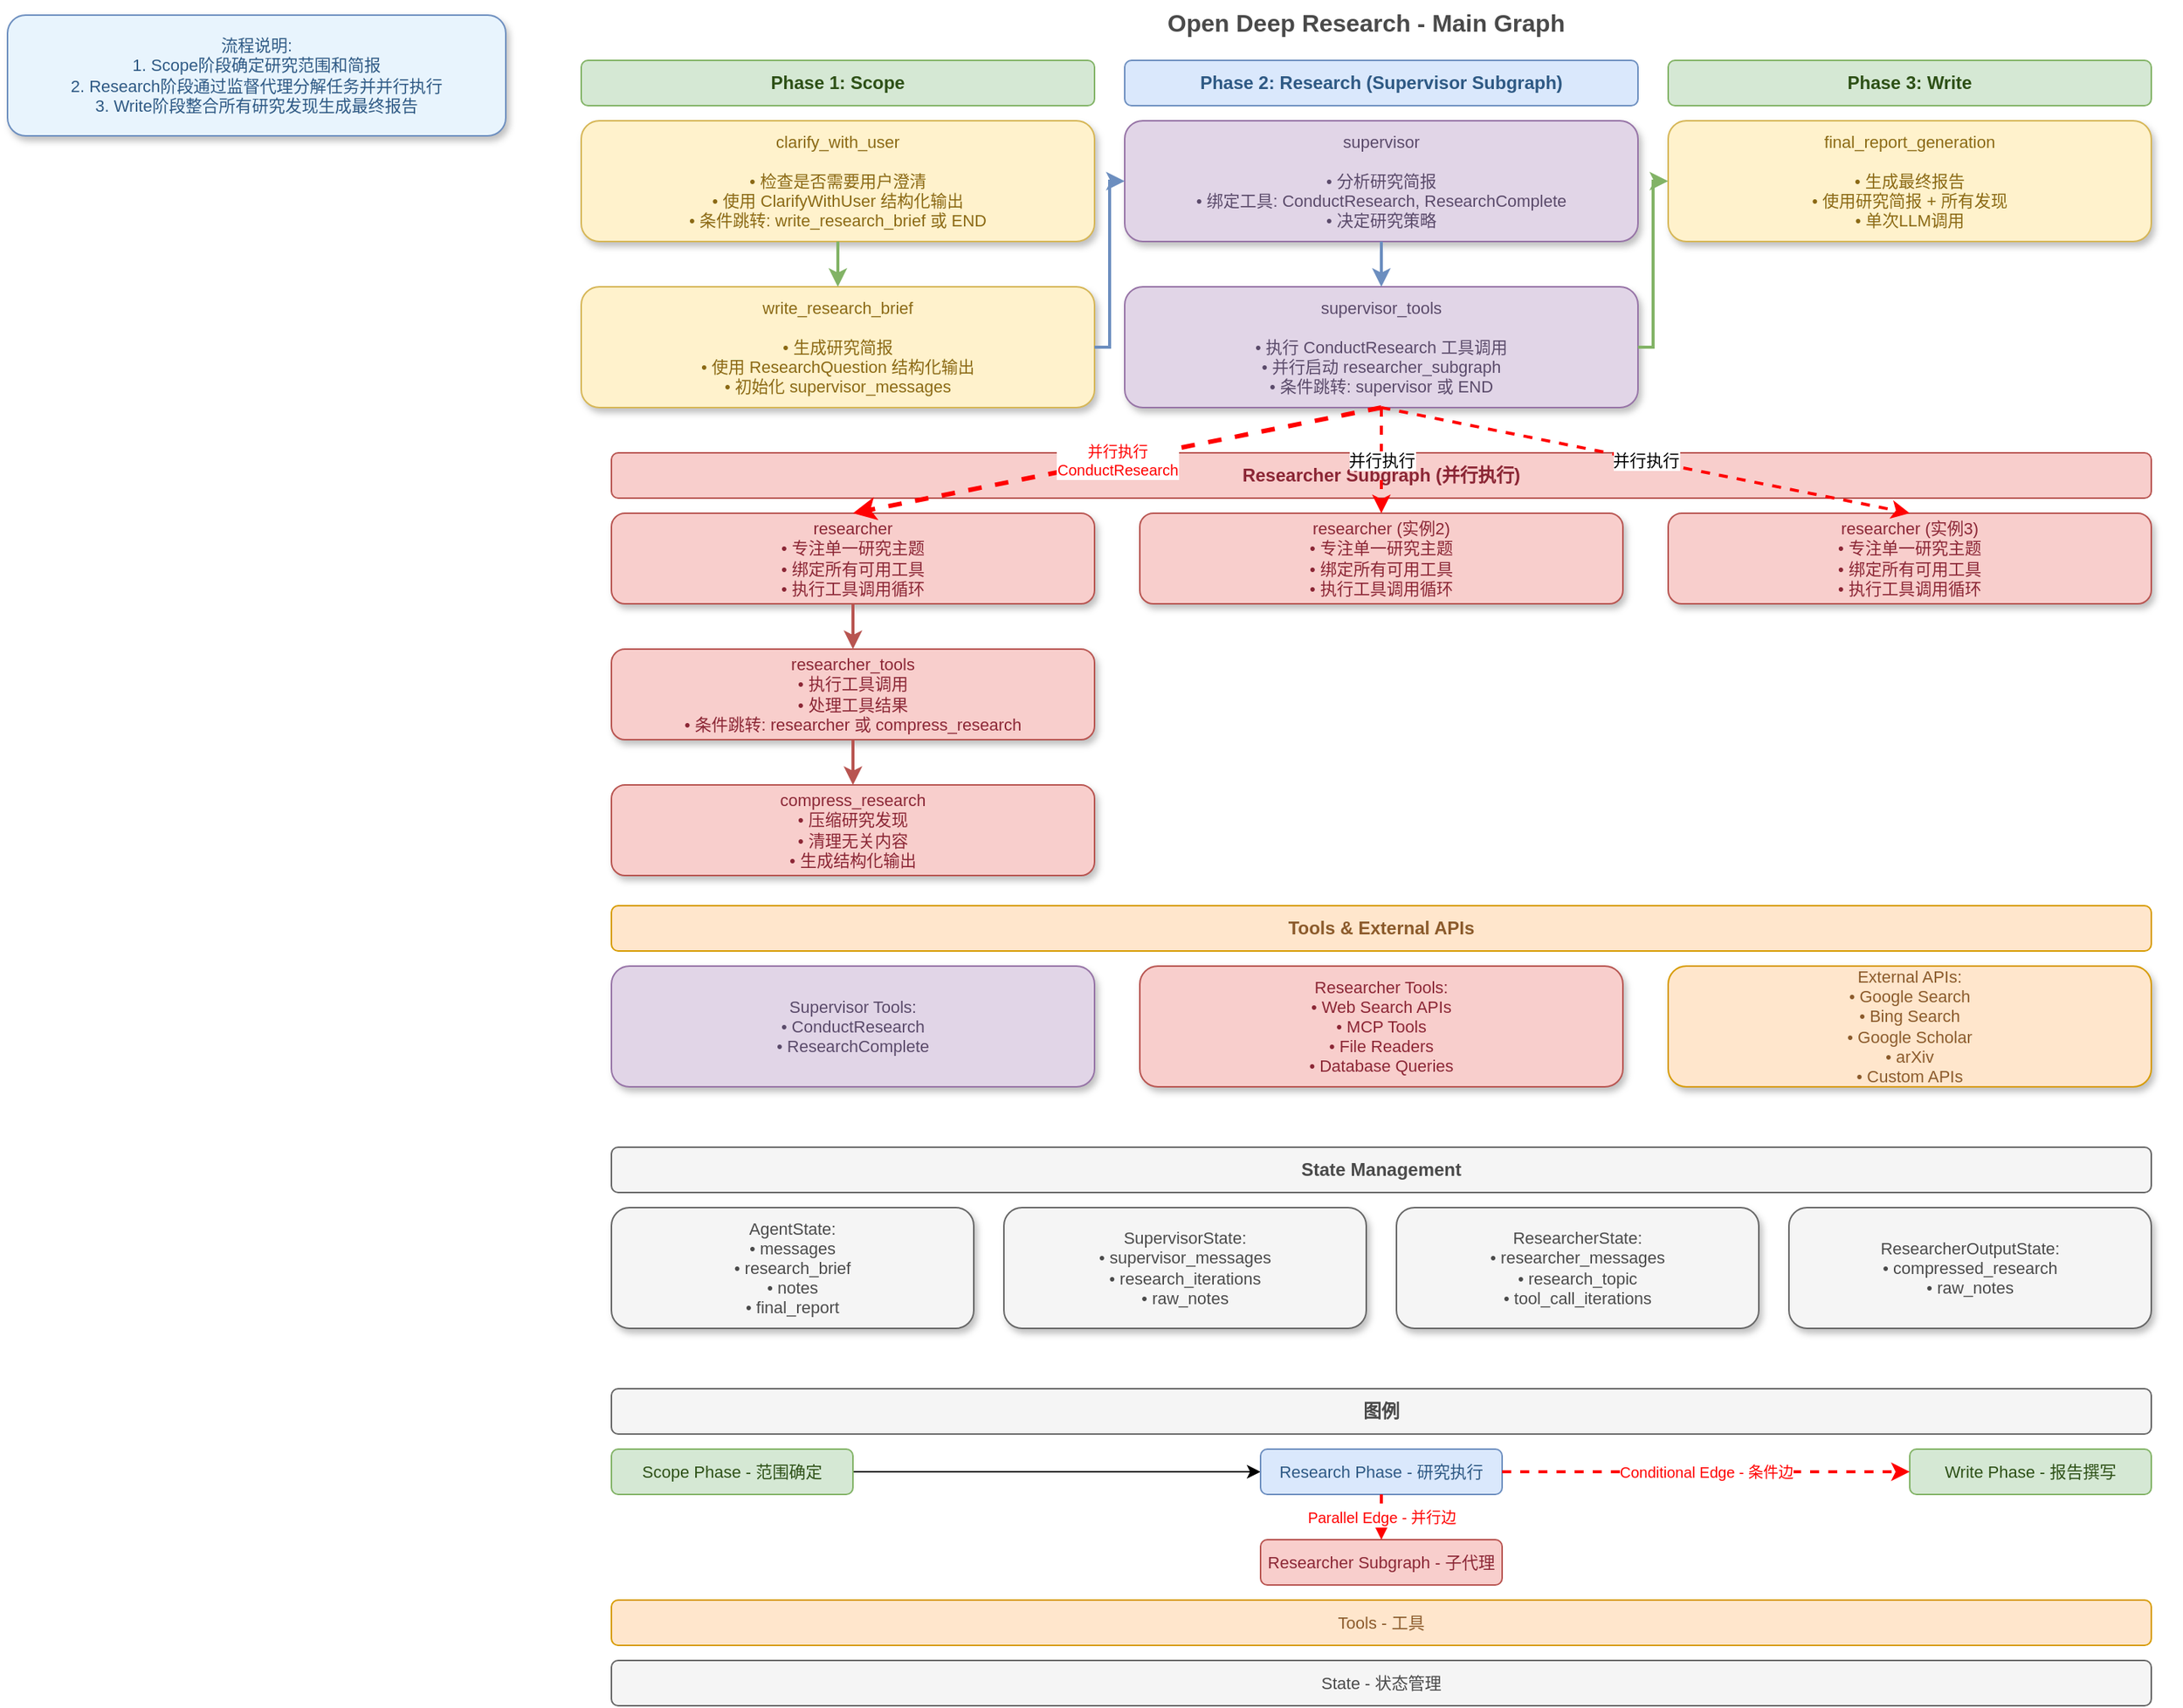 <mxfile>
    <diagram name="Open Deep Research Architecture" id="open-deep-research">
        <mxGraphModel dx="2272" dy="633" grid="1" gridSize="10" guides="1" tooltips="1" connect="1" arrows="1" fold="1" page="1" pageScale="1" pageWidth="1169" pageHeight="827" math="0" shadow="0">
            <root>
                <mxCell id="0"/>
                <mxCell id="1" parent="0"/>
                <mxCell id="title" value="Open Deep Research - Main Graph" style="text;html=1;strokeColor=none;fillColor=none;align=center;verticalAlign=middle;whiteSpace=wrap;rounded=0;fontSize=16;fontStyle=1;fontColor=#4a4a4a;" parent="1" vertex="1">
                    <mxGeometry x="40" y="20" width="1080" height="30" as="geometry"/>
                </mxCell>
                <mxCell id="scope-title" value="Phase 1: Scope" style="text;html=1;strokeColor=#82b366;fillColor=#d5e8d4;align=center;verticalAlign=middle;whiteSpace=wrap;rounded=1;fontSize=12;fontStyle=1;fontColor=#2d5016;" parent="1" vertex="1">
                    <mxGeometry x="60" y="60" width="340" height="30" as="geometry"/>
                </mxCell>
                <mxCell id="clarify-with-user" value="clarify_with_user&#10;&#10;• 检查是否需要用户澄清&#10;• 使用 ClarifyWithUser 结构化输出&#10;• 条件跳转: write_research_brief 或 END" style="rounded=1;whiteSpace=wrap;html=1;fillColor=#fff2cc;strokeColor=#d6b656;fontSize=11;fontColor=#8b6914;shadow=1;" parent="1" vertex="1">
                    <mxGeometry x="60" y="100" width="340" height="80" as="geometry"/>
                </mxCell>
                <mxCell id="write-research-brief" value="write_research_brief&#10;&#10;• 生成研究简报&#10;• 使用 ResearchQuestion 结构化输出&#10;• 初始化 supervisor_messages" style="rounded=1;whiteSpace=wrap;html=1;fillColor=#fff2cc;strokeColor=#d6b656;fontSize=11;fontColor=#8b6914;shadow=1;" parent="1" vertex="1">
                    <mxGeometry x="60" y="210" width="340" height="80" as="geometry"/>
                </mxCell>
                <mxCell id="research-title" value="Phase 2: Research (Supervisor Subgraph)" style="text;html=1;strokeColor=#6c8ebf;fillColor=#dae8fc;align=center;verticalAlign=middle;whiteSpace=wrap;rounded=1;fontSize=12;fontStyle=1;fontColor=#2e5984;" parent="1" vertex="1">
                    <mxGeometry x="420" y="60" width="340" height="30" as="geometry"/>
                </mxCell>
                <mxCell id="supervisor" value="supervisor&#10;&#10;• 分析研究简报&#10;• 绑定工具: ConductResearch, ResearchComplete&#10;• 决定研究策略" style="rounded=1;whiteSpace=wrap;html=1;fillColor=#e1d5e7;strokeColor=#9673a6;fontSize=11;fontColor=#5a4a6a;shadow=1;" parent="1" vertex="1">
                    <mxGeometry x="420" y="100" width="340" height="80" as="geometry"/>
                </mxCell>
                <mxCell id="supervisor-tools" value="supervisor_tools&#10;&#10;• 执行 ConductResearch 工具调用&#10;• 并行启动 researcher_subgraph&#10;• 条件跳转: supervisor 或 END" style="rounded=1;whiteSpace=wrap;html=1;fillColor=#e1d5e7;strokeColor=#9673a6;fontSize=11;fontColor=#5a4a6a;shadow=1;" parent="1" vertex="1">
                    <mxGeometry x="420" y="210" width="340" height="80" as="geometry"/>
                </mxCell>
                <mxCell id="write-title" value="Phase 3: Write" style="text;html=1;strokeColor=#82b366;fillColor=#d5e8d4;align=center;verticalAlign=middle;whiteSpace=wrap;rounded=1;fontSize=12;fontStyle=1;fontColor=#2d5016;" parent="1" vertex="1">
                    <mxGeometry x="780" y="60" width="320" height="30" as="geometry"/>
                </mxCell>
                <mxCell id="final-report-generation" value="final_report_generation&#10;&#10;• 生成最终报告&#10;• 使用研究简报 + 所有发现&#10;• 单次LLM调用" style="rounded=1;whiteSpace=wrap;html=1;fillColor=#fff2cc;strokeColor=#d6b656;fontSize=11;fontColor=#8b6914;shadow=1;" parent="1" vertex="1">
                    <mxGeometry x="780" y="100" width="320" height="80" as="geometry"/>
                </mxCell>
                <mxCell id="researcher-title" value="Researcher Subgraph (并行执行)" style="text;html=1;strokeColor=#b85450;fillColor=#f8cecc;align=center;verticalAlign=middle;whiteSpace=wrap;rounded=1;fontSize=12;fontStyle=1;fontColor=#8b2635;" parent="1" vertex="1">
                    <mxGeometry x="80" y="320" width="1020" height="30" as="geometry"/>
                </mxCell>
                <mxCell id="researcher1" value="researcher&lt;br&gt;• 专注单一研究主题&lt;br&gt;• 绑定所有可用工具&lt;br&gt;• 执行工具调用循环" style="rounded=1;whiteSpace=wrap;html=1;fillColor=#f8cecc;strokeColor=#b85450;fontSize=11;fontColor=#8b2635;shadow=1;" parent="1" vertex="1">
                    <mxGeometry x="80" y="360" width="320" height="60" as="geometry"/>
                </mxCell>
                <mxCell id="researcher2" value="researcher (实例2)&lt;br&gt;• 专注单一研究主题&lt;br&gt;• 绑定所有可用工具&lt;br&gt;• 执行工具调用循环" style="rounded=1;whiteSpace=wrap;html=1;fillColor=#f8cecc;strokeColor=#b85450;fontSize=11;fontColor=#8b2635;shadow=1;" parent="1" vertex="1">
                    <mxGeometry x="430" y="360" width="320" height="60" as="geometry"/>
                </mxCell>
                <mxCell id="researcher3" value="researcher (实例3)&lt;br&gt;• 专注单一研究主题&lt;br&gt;• 绑定所有可用工具&lt;br&gt;• 执行工具调用循环" style="rounded=1;whiteSpace=wrap;html=1;fillColor=#f8cecc;strokeColor=#b85450;fontSize=11;fontColor=#8b2635;shadow=1;" parent="1" vertex="1">
                    <mxGeometry x="780" y="360" width="320" height="60" as="geometry"/>
                </mxCell>
                <mxCell id="researcher-tools" value="researcher_tools&lt;br&gt;• 执行工具调用&lt;br&gt;• 处理工具结果&lt;br&gt;• 条件跳转: researcher 或 compress_research" style="rounded=1;whiteSpace=wrap;html=1;fillColor=#f8cecc;strokeColor=#b85450;fontSize=11;fontColor=#8b2635;shadow=1;" parent="1" vertex="1">
                    <mxGeometry x="80" y="450" width="320" height="60" as="geometry"/>
                </mxCell>
                <mxCell id="compress-research" value="compress_research&lt;br&gt;• 压缩研究发现&lt;br&gt;• 清理无关内容&lt;br&gt;• 生成结构化输出" style="rounded=1;whiteSpace=wrap;html=1;fillColor=#f8cecc;strokeColor=#b85450;fontSize=11;fontColor=#8b2635;shadow=1;" parent="1" vertex="1">
                    <mxGeometry x="80" y="540" width="320" height="60" as="geometry"/>
                </mxCell>
                <mxCell id="tools-title" value="Tools &amp; External APIs" style="text;html=1;strokeColor=#d79b00;fillColor=#ffe6cc;align=center;verticalAlign=middle;whiteSpace=wrap;rounded=1;fontSize=12;fontStyle=1;fontColor=#8b5a2b;" parent="1" vertex="1">
                    <mxGeometry x="80" y="620" width="1020" height="30" as="geometry"/>
                </mxCell>
                <mxCell id="supervisor-tools-list" value="Supervisor Tools:&#10;• ConductResearch&#10;• ResearchComplete" style="rounded=1;whiteSpace=wrap;html=1;fillColor=#e1d5e7;strokeColor=#9673a6;fontSize=11;fontColor=#5a4a6a;shadow=1;" parent="1" vertex="1">
                    <mxGeometry x="80" y="660" width="320" height="80" as="geometry"/>
                </mxCell>
                <mxCell id="researcher-tools-list" value="Researcher Tools:&#10;• Web Search APIs&#10;• MCP Tools&#10;• File Readers&#10;• Database Queries" style="rounded=1;whiteSpace=wrap;html=1;fillColor=#f8cecc;strokeColor=#b85450;fontSize=11;fontColor=#8b2635;shadow=1;" parent="1" vertex="1">
                    <mxGeometry x="430" y="660" width="320" height="80" as="geometry"/>
                </mxCell>
                <mxCell id="external-apis" value="External APIs:&#10;• Google Search&#10;• Bing Search&#10;• Google Scholar&#10;• arXiv&#10;• Custom APIs" style="rounded=1;whiteSpace=wrap;html=1;fillColor=#ffe6cc;strokeColor=#d79b00;fontSize=11;fontColor=#8b5a2b;shadow=1;" parent="1" vertex="1">
                    <mxGeometry x="780" y="660" width="320" height="80" as="geometry"/>
                </mxCell>
                <mxCell id="state-title" value="State Management" style="text;html=1;strokeColor=#666666;fillColor=#f5f5f5;align=center;verticalAlign=middle;whiteSpace=wrap;rounded=1;fontSize=12;fontStyle=1;fontColor=#4a4a4a;" parent="1" vertex="1">
                    <mxGeometry x="80" y="780" width="1020" height="30" as="geometry"/>
                </mxCell>
                <mxCell id="agent-state" value="AgentState:&#10;• messages&#10;• research_brief&#10;• notes&#10;• final_report" style="rounded=1;whiteSpace=wrap;html=1;fillColor=#f5f5f5;strokeColor=#666666;fontSize=11;fontColor=#4a4a4a;shadow=1;" parent="1" vertex="1">
                    <mxGeometry x="80" y="820" width="240" height="80" as="geometry"/>
                </mxCell>
                <mxCell id="supervisor-state" value="SupervisorState:&#10;• supervisor_messages&#10;• research_iterations&#10;• raw_notes" style="rounded=1;whiteSpace=wrap;html=1;fillColor=#f5f5f5;strokeColor=#666666;fontSize=11;fontColor=#4a4a4a;shadow=1;" parent="1" vertex="1">
                    <mxGeometry x="340" y="820" width="240" height="80" as="geometry"/>
                </mxCell>
                <mxCell id="researcher-state" value="ResearcherState:&#10;• researcher_messages&#10;• research_topic&#10;• tool_call_iterations" style="rounded=1;whiteSpace=wrap;html=1;fillColor=#f5f5f5;strokeColor=#666666;fontSize=11;fontColor=#4a4a4a;shadow=1;" parent="1" vertex="1">
                    <mxGeometry x="600" y="820" width="240" height="80" as="geometry"/>
                </mxCell>
                <mxCell id="researcher-output" value="ResearcherOutputState:&#10;• compressed_research&#10;• raw_notes" style="rounded=1;whiteSpace=wrap;html=1;fillColor=#f5f5f5;strokeColor=#666666;fontSize=11;fontColor=#4a4a4a;shadow=1;" parent="1" vertex="1">
                    <mxGeometry x="860" y="820" width="240" height="80" as="geometry"/>
                </mxCell>
                <mxCell id="edge1" value="" style="endArrow=classic;html=1;rounded=0;exitX=0.5;exitY=1;exitDx=0;exitDy=0;entryX=0.5;entryY=0;entryDx=0;entryDy=0;strokeWidth=2;strokeColor=#82b366;" parent="1" source="clarify-with-user" target="write-research-brief" edge="1">
                    <mxGeometry width="50" height="50" relative="1" as="geometry">
                        <mxPoint x="400" y="400" as="sourcePoint"/>
                        <mxPoint x="450" y="350" as="targetPoint"/>
                    </mxGeometry>
                </mxCell>
                <mxCell id="edge2" value="" style="endArrow=classic;html=1;rounded=0;exitX=1;exitY=0.5;exitDx=0;exitDy=0;entryX=0;entryY=0.5;entryDx=0;entryDy=0;strokeWidth=2;strokeColor=#6c8ebf;edgeStyle=orthogonalEdgeStyle;" parent="1" source="write-research-brief" target="supervisor" edge="1">
                    <mxGeometry width="50" height="50" relative="1" as="geometry">
                        <mxPoint x="400" y="400" as="sourcePoint"/>
                        <mxPoint x="450" y="350" as="targetPoint"/>
                    </mxGeometry>
                </mxCell>
                <mxCell id="edge3" value="" style="endArrow=classic;html=1;rounded=0;exitX=1;exitY=0.5;exitDx=0;exitDy=0;entryX=0;entryY=0.5;entryDx=0;entryDy=0;strokeWidth=2;strokeColor=#82b366;edgeStyle=orthogonalEdgeStyle;" parent="1" source="supervisor-tools" target="final-report-generation" edge="1">
                    <mxGeometry width="50" height="50" relative="1" as="geometry">
                        <mxPoint x="400" y="400" as="sourcePoint"/>
                        <mxPoint x="450" y="350" as="targetPoint"/>
                    </mxGeometry>
                </mxCell>
                <mxCell id="edge4" value="" style="endArrow=classic;html=1;rounded=0;exitX=0.5;exitY=1;exitDx=0;exitDy=0;entryX=0.5;entryY=0;entryDx=0;entryDy=0;strokeWidth=2;strokeColor=#6c8ebf;" parent="1" source="supervisor" target="supervisor-tools" edge="1">
                    <mxGeometry width="50" height="50" relative="1" as="geometry">
                        <mxPoint x="400" y="400" as="sourcePoint"/>
                        <mxPoint x="450" y="350" as="targetPoint"/>
                    </mxGeometry>
                </mxCell>
                <mxCell id="edge6" value="" style="endArrow=classic;html=1;rounded=0;exitX=0.5;exitY=1;exitDx=0;exitDy=0;entryX=0.5;entryY=0;entryDx=0;entryDy=0;strokeWidth=2;strokeColor=#b85450;" parent="1" source="researcher1" target="researcher-tools" edge="1">
                    <mxGeometry width="50" height="50" relative="1" as="geometry">
                        <mxPoint x="400" y="400" as="sourcePoint"/>
                        <mxPoint x="450" y="350" as="targetPoint"/>
                    </mxGeometry>
                </mxCell>
                <mxCell id="edge8" value="" style="endArrow=classic;html=1;rounded=0;exitX=0.5;exitY=1;exitDx=0;exitDy=0;entryX=0.5;entryY=0;entryDx=0;entryDy=0;strokeWidth=2;strokeColor=#b85450;" parent="1" source="researcher-tools" target="compress-research" edge="1">
                    <mxGeometry width="50" height="50" relative="1" as="geometry">
                        <mxPoint x="400" y="410" as="sourcePoint"/>
                        <mxPoint x="450" y="360" as="targetPoint"/>
                    </mxGeometry>
                </mxCell>
                <mxCell id="parallel1" value="并行执行&#10;ConductResearch" style="endArrow=classic;html=1;rounded=0;exitX=0.5;exitY=1;exitDx=0;exitDy=0;entryX=0.5;entryY=0;entryDx=0;entryDy=0;dashed=1;strokeColor=#ff0000;strokeWidth=3;fontSize=10;fontColor=#ff0000;" parent="1" source="supervisor-tools" target="researcher1" edge="1">
                    <mxGeometry width="50" height="50" relative="1" as="geometry">
                        <mxPoint x="400" y="400" as="sourcePoint"/>
                        <mxPoint x="450" y="350" as="targetPoint"/>
                    </mxGeometry>
                </mxCell>
                <mxCell id="parallel2" value="并行执行" style="endArrow=classic;html=1;rounded=0;exitX=0.5;exitY=1;exitDx=0;exitDy=0;entryX=0.5;entryY=0;entryDx=0;entryDy=0;dashed=1;strokeColor=#ff0000;strokeWidth=2;" parent="1" source="supervisor-tools" target="researcher2" edge="1">
                    <mxGeometry width="50" height="50" relative="1" as="geometry">
                        <mxPoint x="400" y="400" as="sourcePoint"/>
                        <mxPoint x="450" y="350" as="targetPoint"/>
                    </mxGeometry>
                </mxCell>
                <mxCell id="parallel3" value="并行执行" style="endArrow=classic;html=1;rounded=0;exitX=0.5;exitY=1;exitDx=0;exitDy=0;entryX=0.5;entryY=0;entryDx=0;entryDy=0;dashed=1;strokeColor=#ff0000;strokeWidth=2;" parent="1" source="supervisor-tools" target="researcher3" edge="1">
                    <mxGeometry width="50" height="50" relative="1" as="geometry">
                        <mxPoint x="400" y="400" as="sourcePoint"/>
                        <mxPoint x="450" y="350" as="targetPoint"/>
                    </mxGeometry>
                </mxCell>
                <mxCell id="legend-title" value="图例" style="text;html=1;strokeColor=#666666;fillColor=#f5f5f5;align=center;verticalAlign=middle;whiteSpace=wrap;rounded=1;fontSize=12;fontStyle=1;fontColor=#4a4a4a;" parent="1" vertex="1">
                    <mxGeometry x="80" y="940" width="1020" height="30" as="geometry"/>
                </mxCell>
                <mxCell id="2" style="edgeStyle=orthogonalEdgeStyle;html=1;exitX=1;exitY=0.5;exitDx=0;exitDy=0;entryX=0;entryY=0.5;entryDx=0;entryDy=0;" edge="1" parent="1" source="legend1" target="legend2">
                    <mxGeometry relative="1" as="geometry"/>
                </mxCell>
                <mxCell id="legend1" value="Scope Phase - 范围确定" style="rounded=1;whiteSpace=wrap;html=1;fillColor=#d5e8d4;strokeColor=#82b366;fontSize=11;fontColor=#2d5016;" parent="1" vertex="1">
                    <mxGeometry x="80" y="980" width="160" height="30" as="geometry"/>
                </mxCell>
                <mxCell id="legend2" value="Research Phase - 研究执行" style="rounded=1;whiteSpace=wrap;html=1;fillColor=#dae8fc;strokeColor=#6c8ebf;fontSize=11;fontColor=#2e5984;" parent="1" vertex="1">
                    <mxGeometry x="510" y="980" width="160" height="30" as="geometry"/>
                </mxCell>
                <mxCell id="legend3" value="Write Phase - 报告撰写" style="rounded=1;whiteSpace=wrap;html=1;fillColor=#d5e8d4;strokeColor=#82b366;fontSize=11;fontColor=#2d5016;" parent="1" vertex="1">
                    <mxGeometry x="940" y="980" width="160" height="30" as="geometry"/>
                </mxCell>
                <mxCell id="legend4" value="Researcher Subgraph - 子代理" style="rounded=1;whiteSpace=wrap;html=1;fillColor=#f8cecc;strokeColor=#b85450;fontSize=11;fontColor=#8b2635;" parent="1" vertex="1">
                    <mxGeometry x="510" y="1040" width="160" height="30" as="geometry"/>
                </mxCell>
                <mxCell id="legend5" value="Tools - 工具" style="rounded=1;whiteSpace=wrap;html=1;fillColor=#ffe6cc;strokeColor=#d79b00;fontSize=11;fontColor=#8b5a2b;" parent="1" vertex="1">
                    <mxGeometry x="80" y="1080" width="1020" height="30" as="geometry"/>
                </mxCell>
                <mxCell id="legend6" value="State - 状态管理" style="rounded=1;whiteSpace=wrap;html=1;fillColor=#f5f5f5;strokeColor=#666666;fontSize=11;fontColor=#4a4a4a;" parent="1" vertex="1">
                    <mxGeometry x="80" y="1120" width="1020" height="30" as="geometry"/>
                </mxCell>
                <mxCell id="legend7" value="Conditional Edge - 条件边" style="endArrow=classic;html=1;rounded=0;dashed=1;strokeColor=#ff0000;strokeWidth=2;fontSize=10;fontColor=#ff0000;exitX=1;exitY=0.5;exitDx=0;exitDy=0;entryX=0;entryY=0.5;entryDx=0;entryDy=0;" parent="1" edge="1" target="legend3" source="legend2">
                    <mxGeometry width="50" height="50" relative="1" as="geometry">
                        <mxPoint x="600" y="1035" as="sourcePoint"/>
                        <mxPoint x="650" y="1035" as="targetPoint"/>
                    </mxGeometry>
                </mxCell>
                <mxCell id="legend8" value="Parallel Edge - 并行边" style="endArrow=classic;html=1;rounded=0;dashed=1;strokeColor=#ff0000;strokeWidth=2;fontSize=10;fontColor=#ff0000;exitX=0.5;exitY=1;exitDx=0;exitDy=0;entryX=0.5;entryY=0;entryDx=0;entryDy=0;" parent="1" edge="1" target="legend4" source="legend2">
                    <mxGeometry width="50" height="50" relative="1" as="geometry">
                        <mxPoint x="860" y="1035" as="sourcePoint"/>
                        <mxPoint x="910" y="1035" as="targetPoint"/>
                    </mxGeometry>
                </mxCell>
                <mxCell id="flow-note" value="流程说明:&#10;1. Scope阶段确定研究范围和简报&#10;2. Research阶段通过监督代理分解任务并并行执行&#10;3. Write阶段整合所有研究发现生成最终报告" style="rounded=1;whiteSpace=wrap;html=1;fillColor=#e8f4fd;strokeColor=#6c8ebf;fontSize=11;fontColor=#2e5984;shadow=1;" parent="1" vertex="1">
                    <mxGeometry x="-320" y="30" width="330" height="80" as="geometry"/>
                </mxCell>
            </root>
        </mxGraphModel>
    </diagram>
</mxfile>